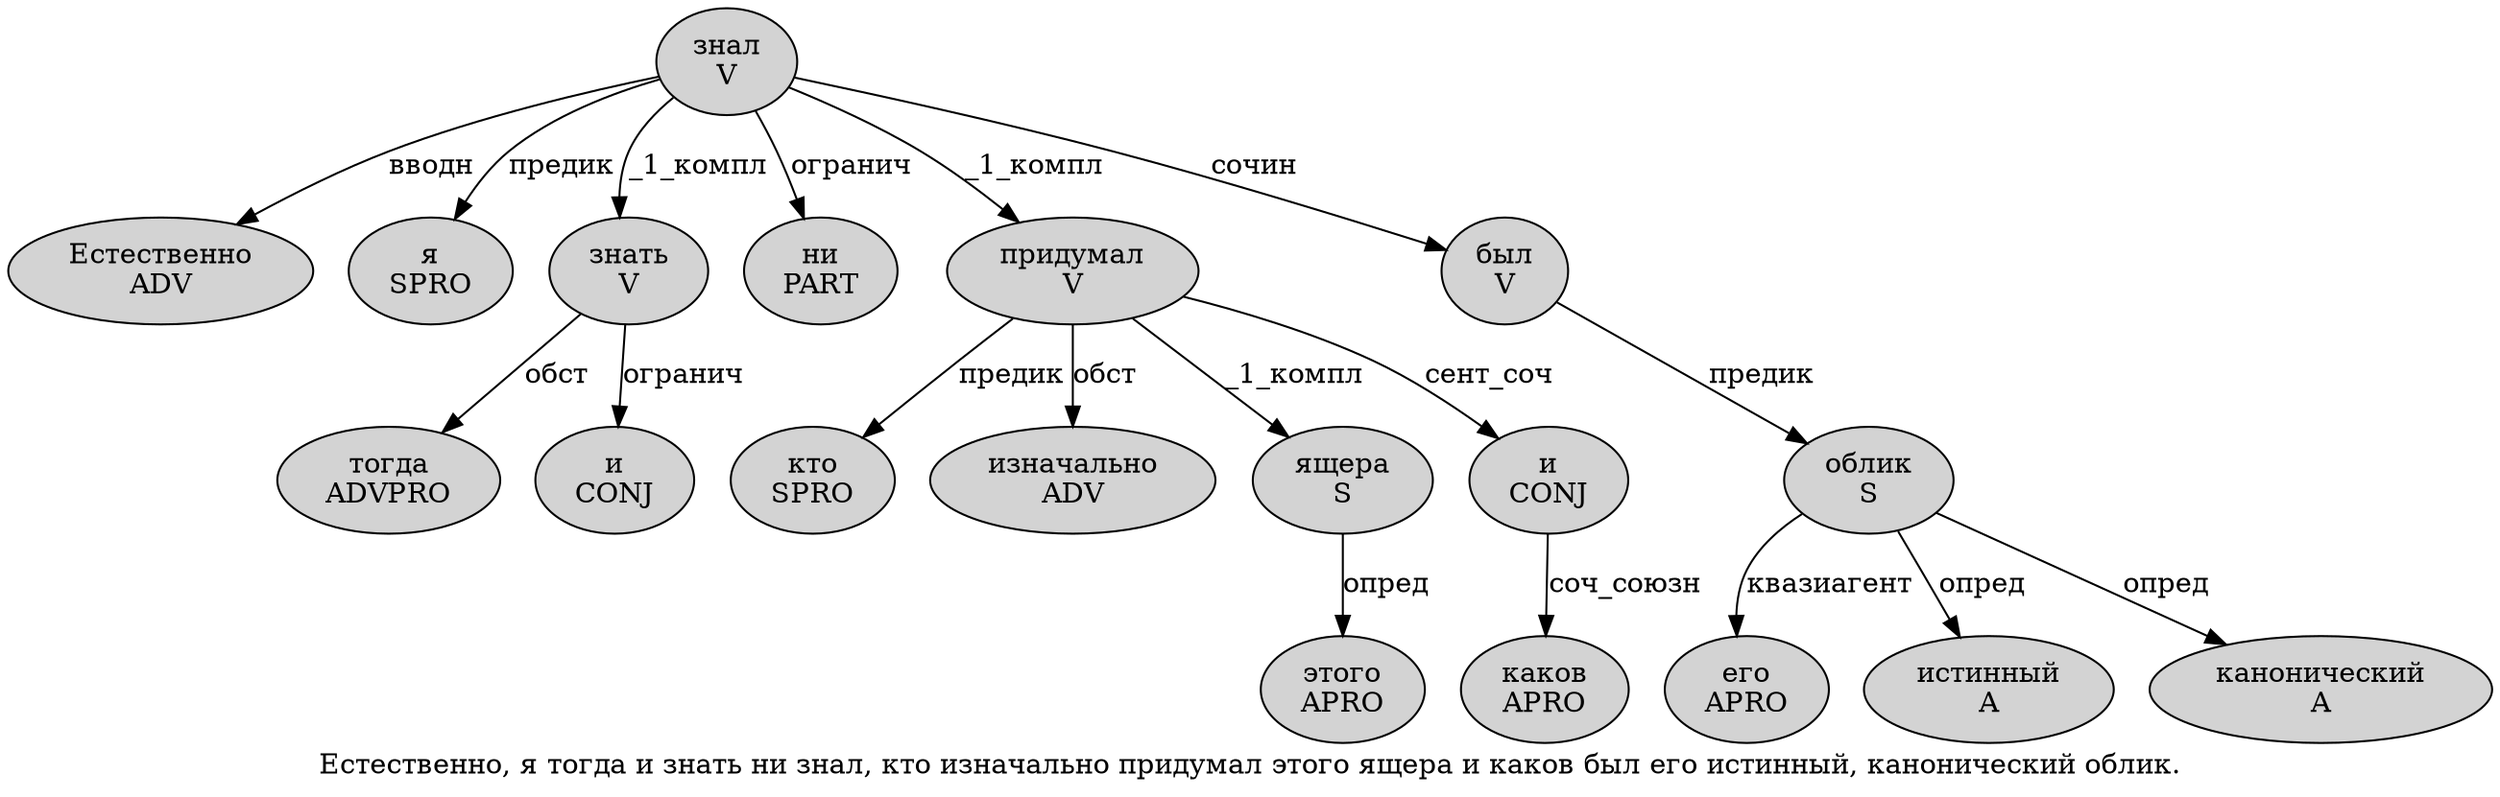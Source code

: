 digraph SENTENCE_4576 {
	graph [label="Естественно, я тогда и знать ни знал, кто изначально придумал этого ящера и каков был его истинный, канонический облик."]
	node [style=filled]
		0 [label="Естественно
ADV" color="" fillcolor=lightgray penwidth=1 shape=ellipse]
		2 [label="я
SPRO" color="" fillcolor=lightgray penwidth=1 shape=ellipse]
		3 [label="тогда
ADVPRO" color="" fillcolor=lightgray penwidth=1 shape=ellipse]
		4 [label="и
CONJ" color="" fillcolor=lightgray penwidth=1 shape=ellipse]
		5 [label="знать
V" color="" fillcolor=lightgray penwidth=1 shape=ellipse]
		6 [label="ни
PART" color="" fillcolor=lightgray penwidth=1 shape=ellipse]
		7 [label="знал
V" color="" fillcolor=lightgray penwidth=1 shape=ellipse]
		9 [label="кто
SPRO" color="" fillcolor=lightgray penwidth=1 shape=ellipse]
		10 [label="изначально
ADV" color="" fillcolor=lightgray penwidth=1 shape=ellipse]
		11 [label="придумал
V" color="" fillcolor=lightgray penwidth=1 shape=ellipse]
		12 [label="этого
APRO" color="" fillcolor=lightgray penwidth=1 shape=ellipse]
		13 [label="ящера
S" color="" fillcolor=lightgray penwidth=1 shape=ellipse]
		14 [label="и
CONJ" color="" fillcolor=lightgray penwidth=1 shape=ellipse]
		15 [label="каков
APRO" color="" fillcolor=lightgray penwidth=1 shape=ellipse]
		16 [label="был
V" color="" fillcolor=lightgray penwidth=1 shape=ellipse]
		17 [label="его
APRO" color="" fillcolor=lightgray penwidth=1 shape=ellipse]
		18 [label="истинный
A" color="" fillcolor=lightgray penwidth=1 shape=ellipse]
		20 [label="канонический
A" color="" fillcolor=lightgray penwidth=1 shape=ellipse]
		21 [label="облик
S" color="" fillcolor=lightgray penwidth=1 shape=ellipse]
			16 -> 21 [label="предик"]
			11 -> 9 [label="предик"]
			11 -> 10 [label="обст"]
			11 -> 13 [label="_1_компл"]
			11 -> 14 [label="сент_соч"]
			5 -> 3 [label="обст"]
			5 -> 4 [label="огранич"]
			14 -> 15 [label="соч_союзн"]
			7 -> 0 [label="вводн"]
			7 -> 2 [label="предик"]
			7 -> 5 [label="_1_компл"]
			7 -> 6 [label="огранич"]
			7 -> 11 [label="_1_компл"]
			7 -> 16 [label="сочин"]
			21 -> 17 [label="квазиагент"]
			21 -> 18 [label="опред"]
			21 -> 20 [label="опред"]
			13 -> 12 [label="опред"]
}